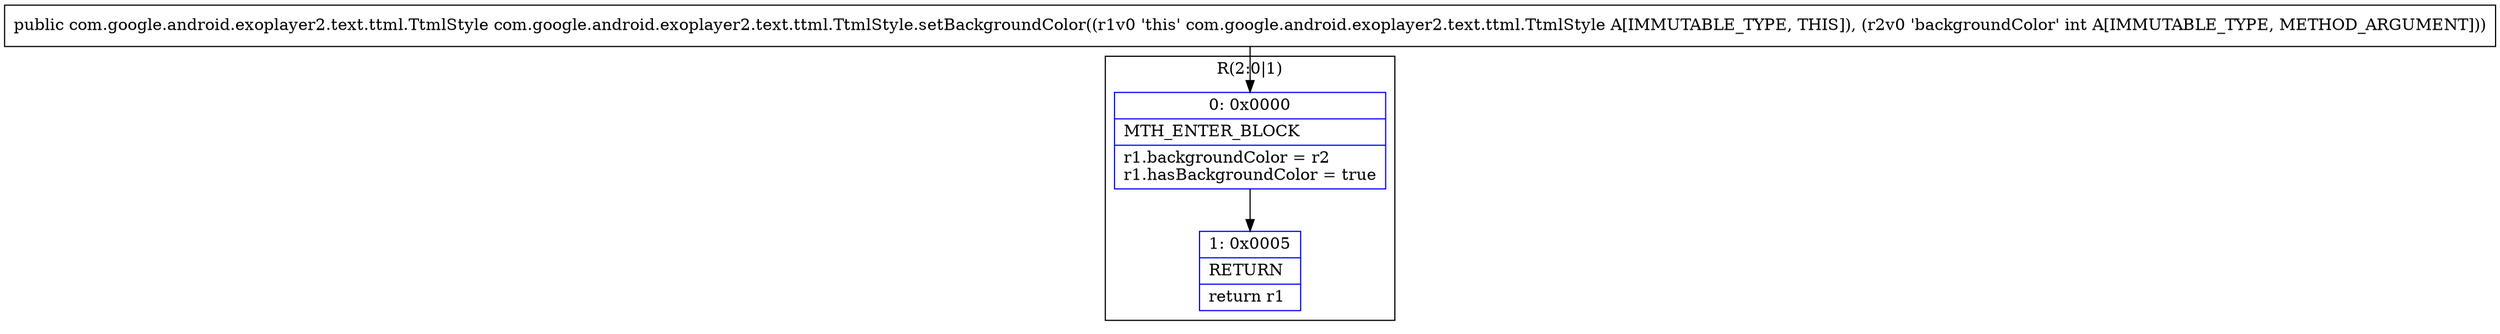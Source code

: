 digraph "CFG forcom.google.android.exoplayer2.text.ttml.TtmlStyle.setBackgroundColor(I)Lcom\/google\/android\/exoplayer2\/text\/ttml\/TtmlStyle;" {
subgraph cluster_Region_860069268 {
label = "R(2:0|1)";
node [shape=record,color=blue];
Node_0 [shape=record,label="{0\:\ 0x0000|MTH_ENTER_BLOCK\l|r1.backgroundColor = r2\lr1.hasBackgroundColor = true\l}"];
Node_1 [shape=record,label="{1\:\ 0x0005|RETURN\l|return r1\l}"];
}
MethodNode[shape=record,label="{public com.google.android.exoplayer2.text.ttml.TtmlStyle com.google.android.exoplayer2.text.ttml.TtmlStyle.setBackgroundColor((r1v0 'this' com.google.android.exoplayer2.text.ttml.TtmlStyle A[IMMUTABLE_TYPE, THIS]), (r2v0 'backgroundColor' int A[IMMUTABLE_TYPE, METHOD_ARGUMENT])) }"];
MethodNode -> Node_0;
Node_0 -> Node_1;
}

